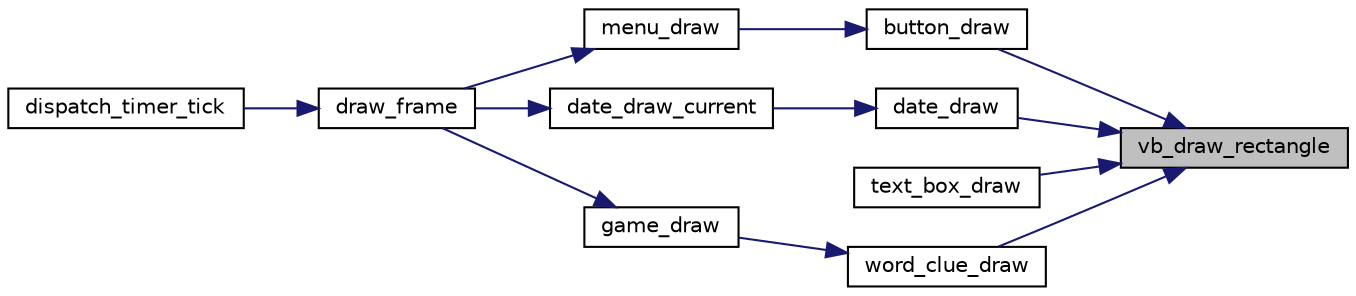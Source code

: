 digraph "vb_draw_rectangle"
{
 // LATEX_PDF_SIZE
  edge [fontname="Helvetica",fontsize="10",labelfontname="Helvetica",labelfontsize="10"];
  node [fontname="Helvetica",fontsize="10",shape=record];
  rankdir="RL";
  Node1 [label="vb_draw_rectangle",height=0.2,width=0.4,color="black", fillcolor="grey75", style="filled", fontcolor="black",tooltip="Draws a rectangle in the given buffer in the given coordinates with the given height and width with t..."];
  Node1 -> Node2 [dir="back",color="midnightblue",fontsize="10",style="solid",fontname="Helvetica"];
  Node2 [label="button_draw",height=0.2,width=0.4,color="black", fillcolor="white", style="filled",URL="$group__button.html#ga5b499ecd345cc4ab20cb3194a01fc937",tooltip="Draws a given button to the given buffer."];
  Node2 -> Node3 [dir="back",color="midnightblue",fontsize="10",style="solid",fontname="Helvetica"];
  Node3 [label="menu_draw",height=0.2,width=0.4,color="black", fillcolor="white", style="filled",URL="$group__menu.html#ga35731eaa9442f8db276220d9fc77dcf6",tooltip="Draws the menu according to its state to the back buffer."];
  Node3 -> Node4 [dir="back",color="midnightblue",fontsize="10",style="solid",fontname="Helvetica"];
  Node4 [label="draw_frame",height=0.2,width=0.4,color="black", fillcolor="white", style="filled",URL="$group__dispatcher.html#ga1265a5e2843f2b1c45ad05ae61de7000",tooltip="Draws the frame to the back buffer and flips the buffers."];
  Node4 -> Node5 [dir="back",color="midnightblue",fontsize="10",style="solid",fontname="Helvetica"];
  Node5 [label="dispatch_timer_tick",height=0.2,width=0.4,color="black", fillcolor="white", style="filled",URL="$group__dispatcher.html#ga0a68e937b31744d0f19e7524b2e9ad59",tooltip="Dispatches a timer interrupt."];
  Node1 -> Node6 [dir="back",color="midnightblue",fontsize="10",style="solid",fontname="Helvetica"];
  Node6 [label="date_draw",height=0.2,width=0.4,color="black", fillcolor="white", style="filled",URL="$group__date.html#ga4935ca0b464c660a91e7f725da5149ae",tooltip="Draws a date to the given screen coordiantes."];
  Node6 -> Node7 [dir="back",color="midnightblue",fontsize="10",style="solid",fontname="Helvetica"];
  Node7 [label="date_draw_current",height=0.2,width=0.4,color="black", fillcolor="white", style="filled",URL="$group__date.html#gac6b60c120a9b43280cf175cc7fb7f047",tooltip="Draws the current date to the top left corner of the screen."];
  Node7 -> Node4 [dir="back",color="midnightblue",fontsize="10",style="solid",fontname="Helvetica"];
  Node1 -> Node8 [dir="back",color="midnightblue",fontsize="10",style="solid",fontname="Helvetica"];
  Node8 [label="text_box_draw",height=0.2,width=0.4,color="black", fillcolor="white", style="filled",URL="$group__textbox.html#ga0d7efee1fe6e5b861c311b6cc4cfd201",tooltip="Draws a given text box to the given buffer."];
  Node1 -> Node9 [dir="back",color="midnightblue",fontsize="10",style="solid",fontname="Helvetica"];
  Node9 [label="word_clue_draw",height=0.2,width=0.4,color="black", fillcolor="white", style="filled",URL="$group__clue.html#gaf2e81417151218db37a0250f64f2f825",tooltip="Draws a given word clue to the given buffer on the given coordinates."];
  Node9 -> Node10 [dir="back",color="midnightblue",fontsize="10",style="solid",fontname="Helvetica"];
  Node10 [label="game_draw",height=0.2,width=0.4,color="black", fillcolor="white", style="filled",URL="$group__game.html#ga656ca85eff33877022fd939d29f23822",tooltip="Draws the game to the back buffer. // TODO this is so generic... :/."];
  Node10 -> Node4 [dir="back",color="midnightblue",fontsize="10",style="solid",fontname="Helvetica"];
}
